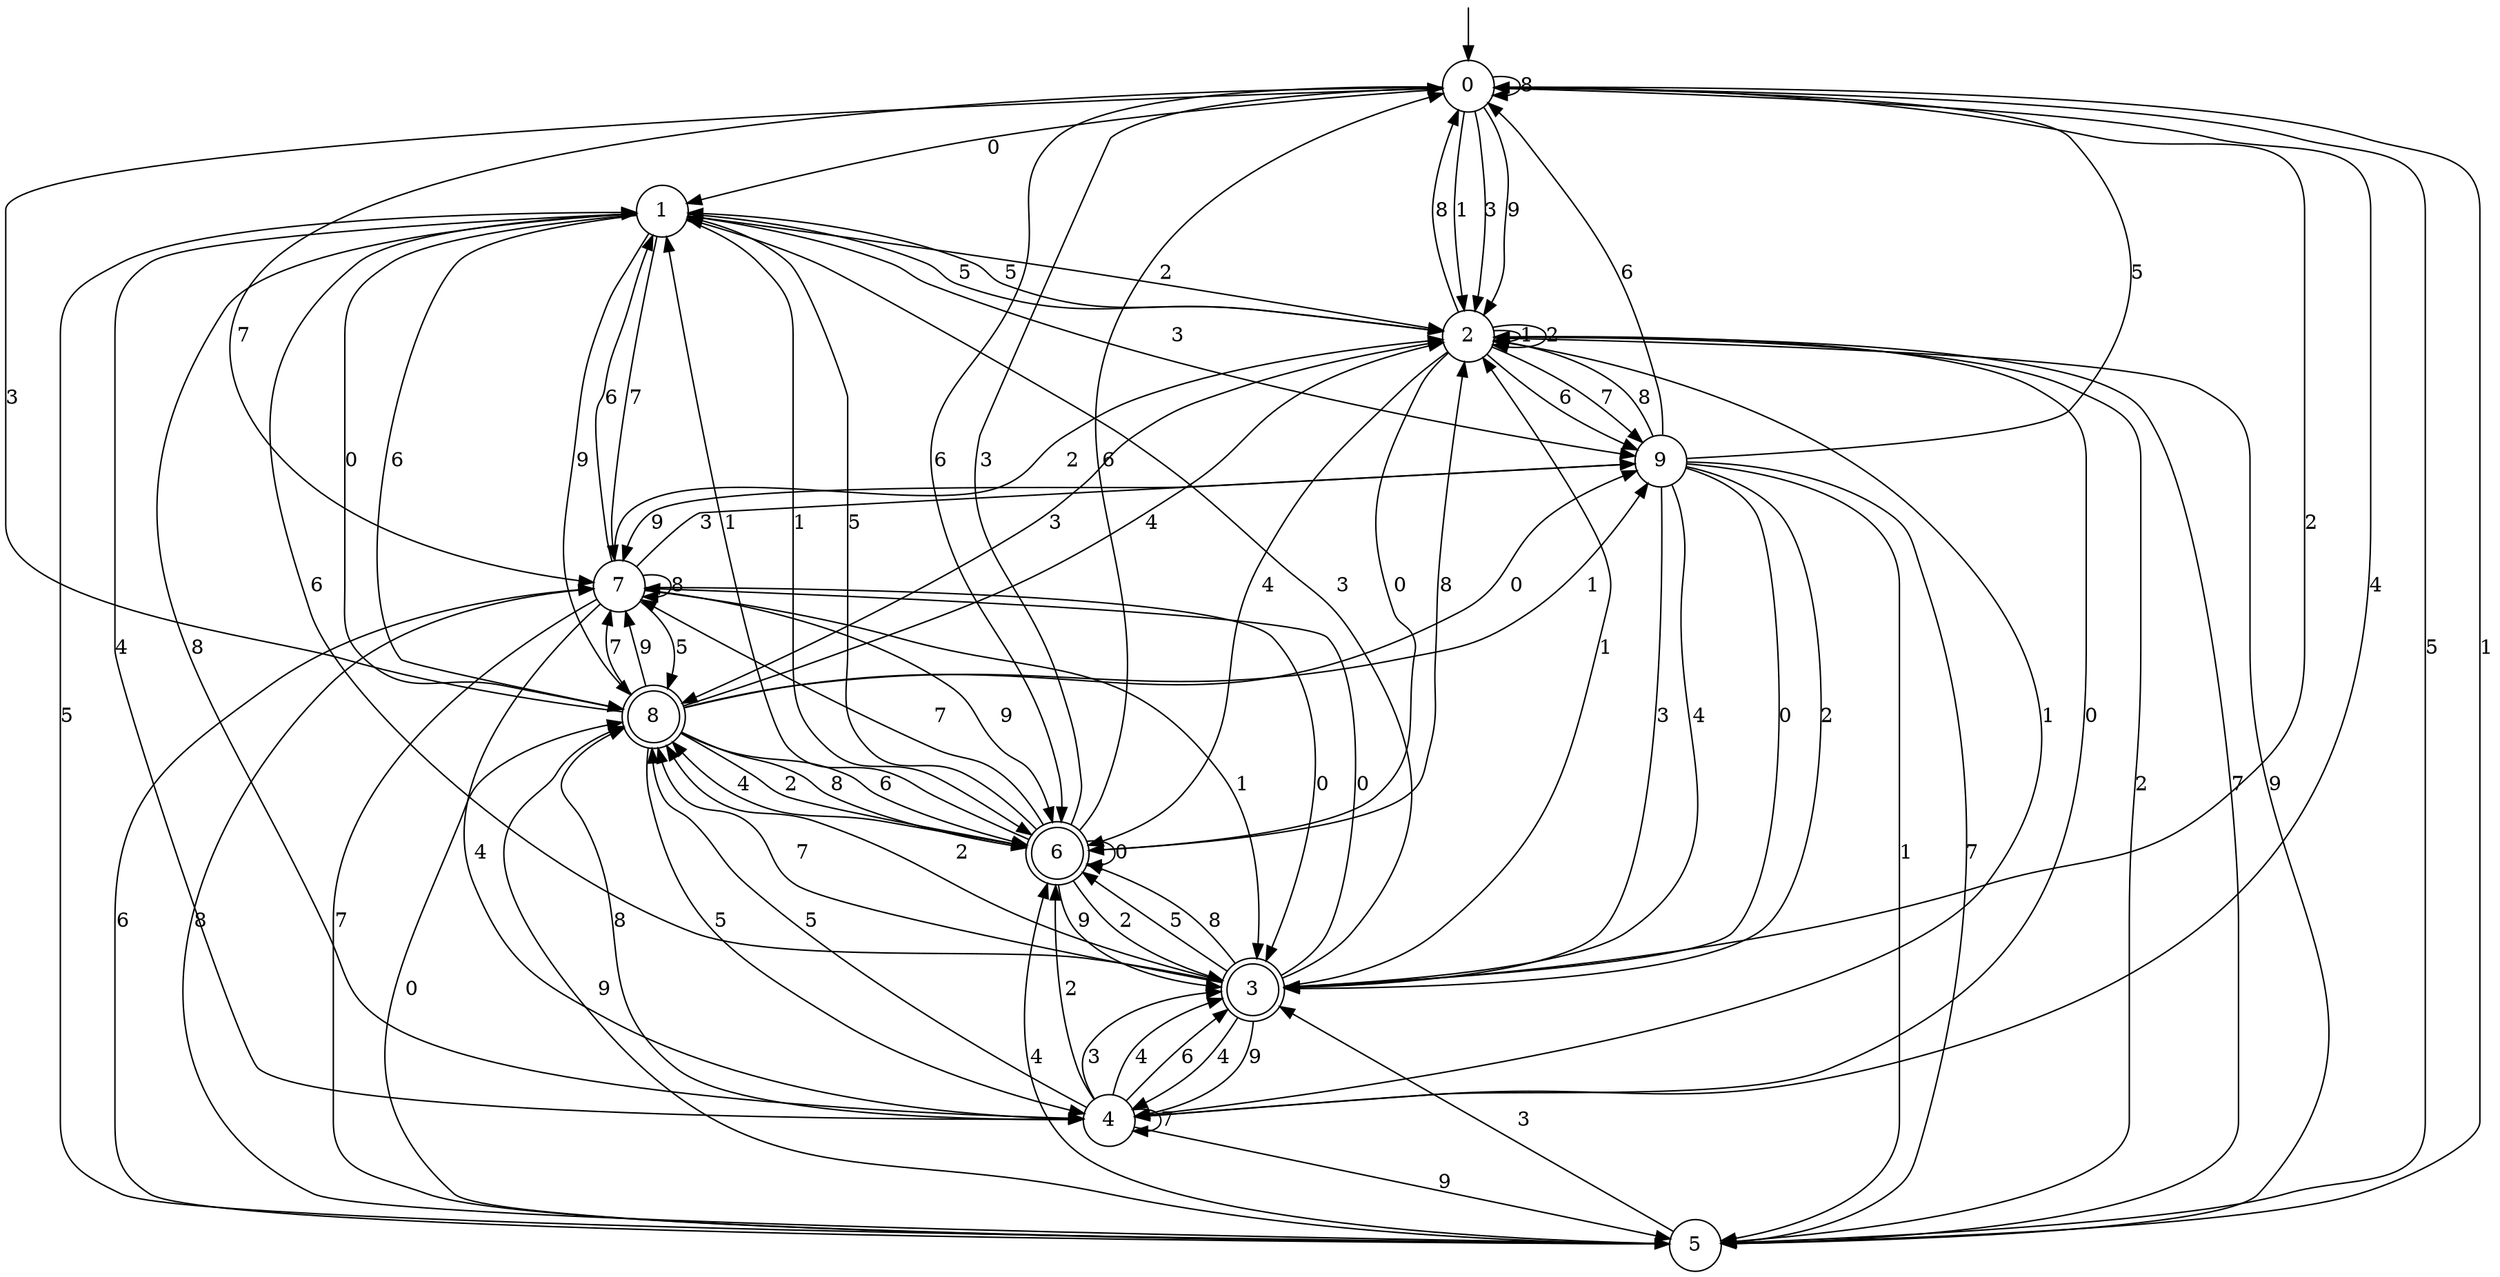 digraph g {

	s0 [shape="circle" label="0"];
	s1 [shape="circle" label="1"];
	s2 [shape="circle" label="2"];
	s3 [shape="doublecircle" label="3"];
	s4 [shape="circle" label="4"];
	s5 [shape="circle" label="5"];
	s6 [shape="doublecircle" label="6"];
	s7 [shape="circle" label="7"];
	s8 [shape="doublecircle" label="8"];
	s9 [shape="circle" label="9"];
	s0 -> s1 [label="0"];
	s0 -> s2 [label="1"];
	s0 -> s3 [label="2"];
	s0 -> s2 [label="3"];
	s0 -> s4 [label="4"];
	s0 -> s5 [label="5"];
	s0 -> s6 [label="6"];
	s0 -> s7 [label="7"];
	s0 -> s0 [label="8"];
	s0 -> s2 [label="9"];
	s1 -> s8 [label="0"];
	s1 -> s6 [label="1"];
	s1 -> s2 [label="2"];
	s1 -> s9 [label="3"];
	s1 -> s4 [label="4"];
	s1 -> s2 [label="5"];
	s1 -> s8 [label="6"];
	s1 -> s7 [label="7"];
	s1 -> s4 [label="8"];
	s1 -> s8 [label="9"];
	s2 -> s6 [label="0"];
	s2 -> s2 [label="1"];
	s2 -> s2 [label="2"];
	s2 -> s8 [label="3"];
	s2 -> s6 [label="4"];
	s2 -> s1 [label="5"];
	s2 -> s9 [label="6"];
	s2 -> s9 [label="7"];
	s2 -> s0 [label="8"];
	s2 -> s5 [label="9"];
	s3 -> s7 [label="0"];
	s3 -> s2 [label="1"];
	s3 -> s8 [label="2"];
	s3 -> s1 [label="3"];
	s3 -> s4 [label="4"];
	s3 -> s6 [label="5"];
	s3 -> s1 [label="6"];
	s3 -> s8 [label="7"];
	s3 -> s6 [label="8"];
	s3 -> s4 [label="9"];
	s4 -> s2 [label="0"];
	s4 -> s2 [label="1"];
	s4 -> s6 [label="2"];
	s4 -> s3 [label="3"];
	s4 -> s3 [label="4"];
	s4 -> s8 [label="5"];
	s4 -> s3 [label="6"];
	s4 -> s4 [label="7"];
	s4 -> s8 [label="8"];
	s4 -> s5 [label="9"];
	s5 -> s8 [label="0"];
	s5 -> s0 [label="1"];
	s5 -> s2 [label="2"];
	s5 -> s3 [label="3"];
	s5 -> s6 [label="4"];
	s5 -> s1 [label="5"];
	s5 -> s7 [label="6"];
	s5 -> s2 [label="7"];
	s5 -> s7 [label="8"];
	s5 -> s8 [label="9"];
	s6 -> s6 [label="0"];
	s6 -> s1 [label="1"];
	s6 -> s3 [label="2"];
	s6 -> s0 [label="3"];
	s6 -> s8 [label="4"];
	s6 -> s1 [label="5"];
	s6 -> s0 [label="6"];
	s6 -> s7 [label="7"];
	s6 -> s2 [label="8"];
	s6 -> s3 [label="9"];
	s7 -> s3 [label="0"];
	s7 -> s3 [label="1"];
	s7 -> s2 [label="2"];
	s7 -> s9 [label="3"];
	s7 -> s4 [label="4"];
	s7 -> s8 [label="5"];
	s7 -> s1 [label="6"];
	s7 -> s5 [label="7"];
	s7 -> s7 [label="8"];
	s7 -> s6 [label="9"];
	s8 -> s9 [label="0"];
	s8 -> s9 [label="1"];
	s8 -> s6 [label="2"];
	s8 -> s0 [label="3"];
	s8 -> s2 [label="4"];
	s8 -> s4 [label="5"];
	s8 -> s6 [label="6"];
	s8 -> s7 [label="7"];
	s8 -> s6 [label="8"];
	s8 -> s7 [label="9"];
	s9 -> s3 [label="0"];
	s9 -> s5 [label="1"];
	s9 -> s3 [label="2"];
	s9 -> s3 [label="3"];
	s9 -> s3 [label="4"];
	s9 -> s0 [label="5"];
	s9 -> s0 [label="6"];
	s9 -> s5 [label="7"];
	s9 -> s2 [label="8"];
	s9 -> s7 [label="9"];

__start0 [label="" shape="none" width="0" height="0"];
__start0 -> s0;

}
